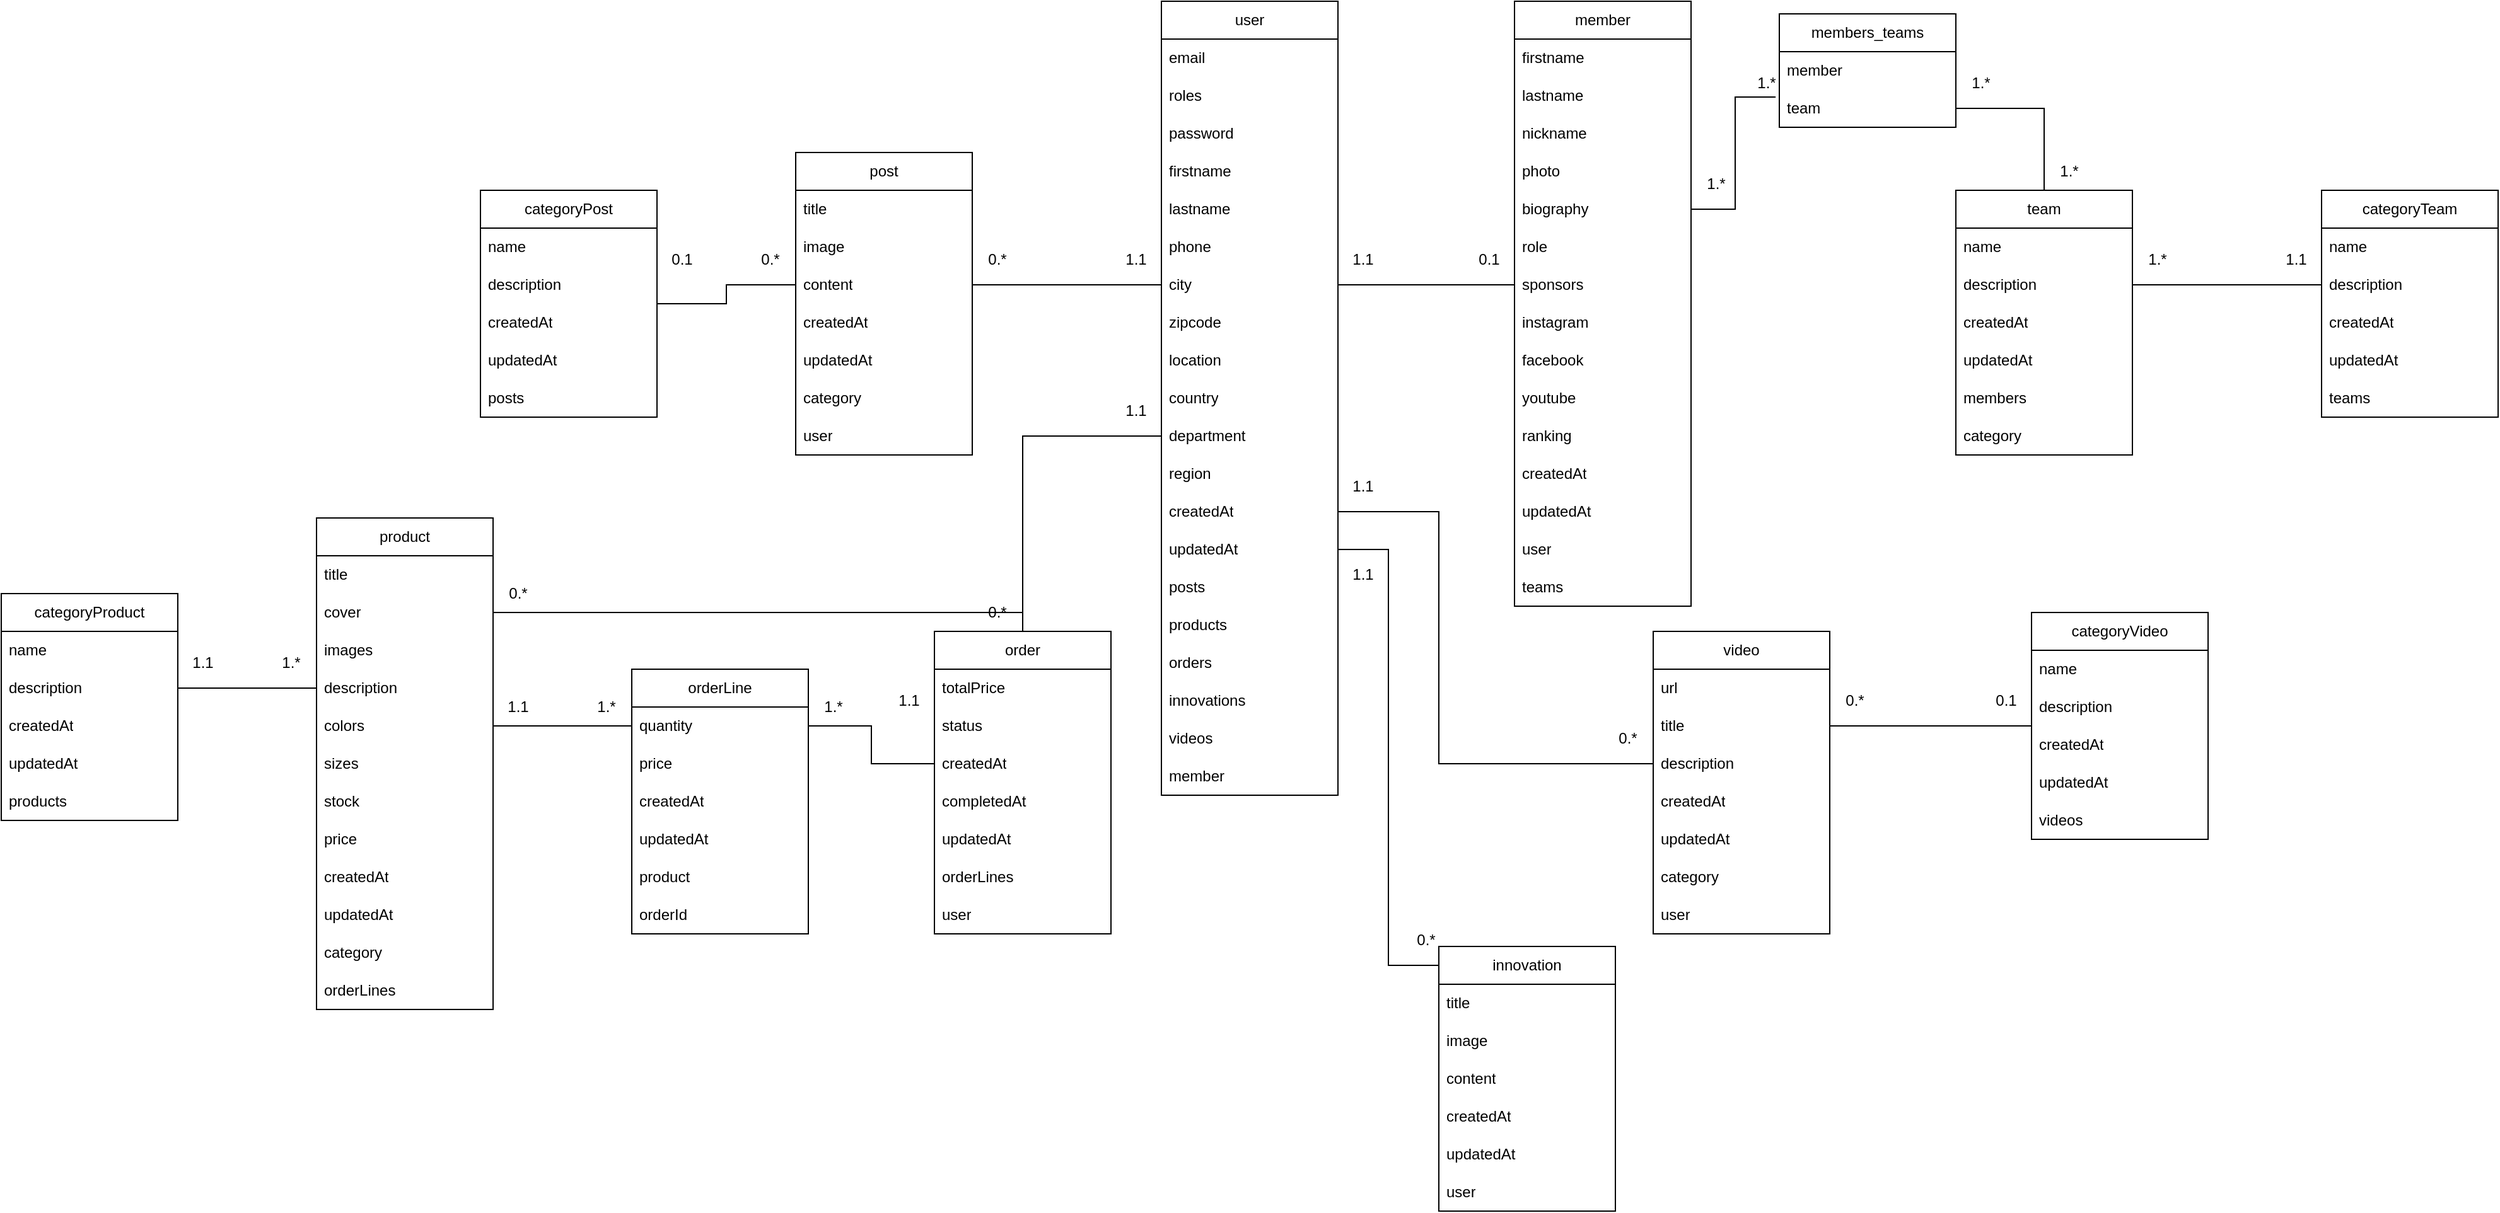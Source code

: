 <mxfile>
    <diagram id="-RFxsbaxH4lItDP7r6GV" name="Page-1">
        <mxGraphModel dx="1301" dy="356" grid="1" gridSize="10" guides="1" tooltips="1" connect="1" arrows="1" fold="1" page="1" pageScale="1" pageWidth="827" pageHeight="1169" math="0" shadow="0">
            <root>
                <mxCell id="0"/>
                <mxCell id="1" parent="0"/>
                <mxCell id="2" value="user" style="swimlane;fontStyle=0;childLayout=stackLayout;horizontal=1;startSize=30;horizontalStack=0;resizeParent=1;resizeParentMax=0;resizeLast=0;collapsible=1;marginBottom=0;whiteSpace=wrap;html=1;" parent="1" vertex="1">
                    <mxGeometry x="340" y="40" width="140" height="630" as="geometry"/>
                </mxCell>
                <mxCell id="3" value="email" style="text;strokeColor=none;fillColor=none;align=left;verticalAlign=middle;spacingLeft=4;spacingRight=4;overflow=hidden;points=[[0,0.5],[1,0.5]];portConstraint=eastwest;rotatable=0;whiteSpace=wrap;html=1;" parent="2" vertex="1">
                    <mxGeometry y="30" width="140" height="30" as="geometry"/>
                </mxCell>
                <mxCell id="11" value="roles" style="text;strokeColor=none;fillColor=none;align=left;verticalAlign=middle;spacingLeft=4;spacingRight=4;overflow=hidden;points=[[0,0.5],[1,0.5]];portConstraint=eastwest;rotatable=0;whiteSpace=wrap;html=1;" parent="2" vertex="1">
                    <mxGeometry y="60" width="140" height="30" as="geometry"/>
                </mxCell>
                <mxCell id="4" value="password" style="text;strokeColor=none;fillColor=none;align=left;verticalAlign=middle;spacingLeft=4;spacingRight=4;overflow=hidden;points=[[0,0.5],[1,0.5]];portConstraint=eastwest;rotatable=0;whiteSpace=wrap;html=1;" parent="2" vertex="1">
                    <mxGeometry y="90" width="140" height="30" as="geometry"/>
                </mxCell>
                <mxCell id="5" value="firstname" style="text;strokeColor=none;fillColor=none;align=left;verticalAlign=middle;spacingLeft=4;spacingRight=4;overflow=hidden;points=[[0,0.5],[1,0.5]];portConstraint=eastwest;rotatable=0;whiteSpace=wrap;html=1;" parent="2" vertex="1">
                    <mxGeometry y="120" width="140" height="30" as="geometry"/>
                </mxCell>
                <mxCell id="8" value="lastname" style="text;strokeColor=none;fillColor=none;align=left;verticalAlign=middle;spacingLeft=4;spacingRight=4;overflow=hidden;points=[[0,0.5],[1,0.5]];portConstraint=eastwest;rotatable=0;whiteSpace=wrap;html=1;" parent="2" vertex="1">
                    <mxGeometry y="150" width="140" height="30" as="geometry"/>
                </mxCell>
                <mxCell id="9" value="phone" style="text;strokeColor=none;fillColor=none;align=left;verticalAlign=middle;spacingLeft=4;spacingRight=4;overflow=hidden;points=[[0,0.5],[1,0.5]];portConstraint=eastwest;rotatable=0;whiteSpace=wrap;html=1;" parent="2" vertex="1">
                    <mxGeometry y="180" width="140" height="30" as="geometry"/>
                </mxCell>
                <mxCell id="10" value="city" style="text;strokeColor=none;fillColor=none;align=left;verticalAlign=middle;spacingLeft=4;spacingRight=4;overflow=hidden;points=[[0,0.5],[1,0.5]];portConstraint=eastwest;rotatable=0;whiteSpace=wrap;html=1;" parent="2" vertex="1">
                    <mxGeometry y="210" width="140" height="30" as="geometry"/>
                </mxCell>
                <mxCell id="12" value="zipcode" style="text;strokeColor=none;fillColor=none;align=left;verticalAlign=middle;spacingLeft=4;spacingRight=4;overflow=hidden;points=[[0,0.5],[1,0.5]];portConstraint=eastwest;rotatable=0;whiteSpace=wrap;html=1;" parent="2" vertex="1">
                    <mxGeometry y="240" width="140" height="30" as="geometry"/>
                </mxCell>
                <mxCell id="13" value="location" style="text;strokeColor=none;fillColor=none;align=left;verticalAlign=middle;spacingLeft=4;spacingRight=4;overflow=hidden;points=[[0,0.5],[1,0.5]];portConstraint=eastwest;rotatable=0;whiteSpace=wrap;html=1;" parent="2" vertex="1">
                    <mxGeometry y="270" width="140" height="30" as="geometry"/>
                </mxCell>
                <mxCell id="14" value="country" style="text;strokeColor=none;fillColor=none;align=left;verticalAlign=middle;spacingLeft=4;spacingRight=4;overflow=hidden;points=[[0,0.5],[1,0.5]];portConstraint=eastwest;rotatable=0;whiteSpace=wrap;html=1;" parent="2" vertex="1">
                    <mxGeometry y="300" width="140" height="30" as="geometry"/>
                </mxCell>
                <mxCell id="15" value="department" style="text;strokeColor=none;fillColor=none;align=left;verticalAlign=middle;spacingLeft=4;spacingRight=4;overflow=hidden;points=[[0,0.5],[1,0.5]];portConstraint=eastwest;rotatable=0;whiteSpace=wrap;html=1;" parent="2" vertex="1">
                    <mxGeometry y="330" width="140" height="30" as="geometry"/>
                </mxCell>
                <mxCell id="16" value="region" style="text;strokeColor=none;fillColor=none;align=left;verticalAlign=middle;spacingLeft=4;spacingRight=4;overflow=hidden;points=[[0,0.5],[1,0.5]];portConstraint=eastwest;rotatable=0;whiteSpace=wrap;html=1;" parent="2" vertex="1">
                    <mxGeometry y="360" width="140" height="30" as="geometry"/>
                </mxCell>
                <mxCell id="17" value="createdAt" style="text;strokeColor=none;fillColor=none;align=left;verticalAlign=middle;spacingLeft=4;spacingRight=4;overflow=hidden;points=[[0,0.5],[1,0.5]];portConstraint=eastwest;rotatable=0;whiteSpace=wrap;html=1;" parent="2" vertex="1">
                    <mxGeometry y="390" width="140" height="30" as="geometry"/>
                </mxCell>
                <mxCell id="18" value="updatedAt" style="text;strokeColor=none;fillColor=none;align=left;verticalAlign=middle;spacingLeft=4;spacingRight=4;overflow=hidden;points=[[0,0.5],[1,0.5]];portConstraint=eastwest;rotatable=0;whiteSpace=wrap;html=1;" parent="2" vertex="1">
                    <mxGeometry y="420" width="140" height="30" as="geometry"/>
                </mxCell>
                <mxCell id="181" value="posts" style="text;strokeColor=none;fillColor=none;align=left;verticalAlign=middle;spacingLeft=4;spacingRight=4;overflow=hidden;points=[[0,0.5],[1,0.5]];portConstraint=eastwest;rotatable=0;whiteSpace=wrap;html=1;" parent="2" vertex="1">
                    <mxGeometry y="450" width="140" height="30" as="geometry"/>
                </mxCell>
                <mxCell id="222" value="products" style="text;strokeColor=none;fillColor=none;align=left;verticalAlign=middle;spacingLeft=4;spacingRight=4;overflow=hidden;points=[[0,0.5],[1,0.5]];portConstraint=eastwest;rotatable=0;whiteSpace=wrap;html=1;" vertex="1" parent="2">
                    <mxGeometry y="480" width="140" height="30" as="geometry"/>
                </mxCell>
                <mxCell id="182" value="orders" style="text;strokeColor=none;fillColor=none;align=left;verticalAlign=middle;spacingLeft=4;spacingRight=4;overflow=hidden;points=[[0,0.5],[1,0.5]];portConstraint=eastwest;rotatable=0;whiteSpace=wrap;html=1;" parent="2" vertex="1">
                    <mxGeometry y="510" width="140" height="30" as="geometry"/>
                </mxCell>
                <mxCell id="183" value="innovations" style="text;strokeColor=none;fillColor=none;align=left;verticalAlign=middle;spacingLeft=4;spacingRight=4;overflow=hidden;points=[[0,0.5],[1,0.5]];portConstraint=eastwest;rotatable=0;whiteSpace=wrap;html=1;" parent="2" vertex="1">
                    <mxGeometry y="540" width="140" height="30" as="geometry"/>
                </mxCell>
                <mxCell id="185" value="videos" style="text;strokeColor=none;fillColor=none;align=left;verticalAlign=middle;spacingLeft=4;spacingRight=4;overflow=hidden;points=[[0,0.5],[1,0.5]];portConstraint=eastwest;rotatable=0;whiteSpace=wrap;html=1;" parent="2" vertex="1">
                    <mxGeometry y="570" width="140" height="30" as="geometry"/>
                </mxCell>
                <mxCell id="199" value="member" style="text;strokeColor=none;fillColor=none;align=left;verticalAlign=middle;spacingLeft=4;spacingRight=4;overflow=hidden;points=[[0,0.5],[1,0.5]];portConstraint=eastwest;rotatable=0;whiteSpace=wrap;html=1;" parent="2" vertex="1">
                    <mxGeometry y="600" width="140" height="30" as="geometry"/>
                </mxCell>
                <mxCell id="19" value="member" style="swimlane;fontStyle=0;childLayout=stackLayout;horizontal=1;startSize=30;horizontalStack=0;resizeParent=1;resizeParentMax=0;resizeLast=0;collapsible=1;marginBottom=0;whiteSpace=wrap;html=1;" parent="1" vertex="1">
                    <mxGeometry x="620" y="40" width="140" height="480" as="geometry"/>
                </mxCell>
                <mxCell id="23" value="firstname" style="text;strokeColor=none;fillColor=none;align=left;verticalAlign=middle;spacingLeft=4;spacingRight=4;overflow=hidden;points=[[0,0.5],[1,0.5]];portConstraint=eastwest;rotatable=0;whiteSpace=wrap;html=1;" parent="19" vertex="1">
                    <mxGeometry y="30" width="140" height="30" as="geometry"/>
                </mxCell>
                <mxCell id="24" value="lastname" style="text;strokeColor=none;fillColor=none;align=left;verticalAlign=middle;spacingLeft=4;spacingRight=4;overflow=hidden;points=[[0,0.5],[1,0.5]];portConstraint=eastwest;rotatable=0;whiteSpace=wrap;html=1;" parent="19" vertex="1">
                    <mxGeometry y="60" width="140" height="30" as="geometry"/>
                </mxCell>
                <mxCell id="25" value="nickname" style="text;strokeColor=none;fillColor=none;align=left;verticalAlign=middle;spacingLeft=4;spacingRight=4;overflow=hidden;points=[[0,0.5],[1,0.5]];portConstraint=eastwest;rotatable=0;whiteSpace=wrap;html=1;" parent="19" vertex="1">
                    <mxGeometry y="90" width="140" height="30" as="geometry"/>
                </mxCell>
                <mxCell id="26" value="photo" style="text;strokeColor=none;fillColor=none;align=left;verticalAlign=middle;spacingLeft=4;spacingRight=4;overflow=hidden;points=[[0,0.5],[1,0.5]];portConstraint=eastwest;rotatable=0;whiteSpace=wrap;html=1;" parent="19" vertex="1">
                    <mxGeometry y="120" width="140" height="30" as="geometry"/>
                </mxCell>
                <mxCell id="27" value="biography" style="text;strokeColor=none;fillColor=none;align=left;verticalAlign=middle;spacingLeft=4;spacingRight=4;overflow=hidden;points=[[0,0.5],[1,0.5]];portConstraint=eastwest;rotatable=0;whiteSpace=wrap;html=1;" parent="19" vertex="1">
                    <mxGeometry y="150" width="140" height="30" as="geometry"/>
                </mxCell>
                <mxCell id="21" value="role" style="text;strokeColor=none;fillColor=none;align=left;verticalAlign=middle;spacingLeft=4;spacingRight=4;overflow=hidden;points=[[0,0.5],[1,0.5]];portConstraint=eastwest;rotatable=0;whiteSpace=wrap;html=1;" parent="19" vertex="1">
                    <mxGeometry y="180" width="140" height="30" as="geometry"/>
                </mxCell>
                <mxCell id="28" value="sponsors" style="text;strokeColor=none;fillColor=none;align=left;verticalAlign=middle;spacingLeft=4;spacingRight=4;overflow=hidden;points=[[0,0.5],[1,0.5]];portConstraint=eastwest;rotatable=0;whiteSpace=wrap;html=1;" parent="19" vertex="1">
                    <mxGeometry y="210" width="140" height="30" as="geometry"/>
                </mxCell>
                <mxCell id="29" value="instagram" style="text;strokeColor=none;fillColor=none;align=left;verticalAlign=middle;spacingLeft=4;spacingRight=4;overflow=hidden;points=[[0,0.5],[1,0.5]];portConstraint=eastwest;rotatable=0;whiteSpace=wrap;html=1;" parent="19" vertex="1">
                    <mxGeometry y="240" width="140" height="30" as="geometry"/>
                </mxCell>
                <mxCell id="30" value="facebook" style="text;strokeColor=none;fillColor=none;align=left;verticalAlign=middle;spacingLeft=4;spacingRight=4;overflow=hidden;points=[[0,0.5],[1,0.5]];portConstraint=eastwest;rotatable=0;whiteSpace=wrap;html=1;" parent="19" vertex="1">
                    <mxGeometry y="270" width="140" height="30" as="geometry"/>
                </mxCell>
                <mxCell id="31" value="youtube" style="text;strokeColor=none;fillColor=none;align=left;verticalAlign=middle;spacingLeft=4;spacingRight=4;overflow=hidden;points=[[0,0.5],[1,0.5]];portConstraint=eastwest;rotatable=0;whiteSpace=wrap;html=1;" parent="19" vertex="1">
                    <mxGeometry y="300" width="140" height="30" as="geometry"/>
                </mxCell>
                <mxCell id="34" value="ranking" style="text;strokeColor=none;fillColor=none;align=left;verticalAlign=middle;spacingLeft=4;spacingRight=4;overflow=hidden;points=[[0,0.5],[1,0.5]];portConstraint=eastwest;rotatable=0;whiteSpace=wrap;html=1;" parent="19" vertex="1">
                    <mxGeometry y="330" width="140" height="30" as="geometry"/>
                </mxCell>
                <mxCell id="216" value="createdAt" style="text;strokeColor=none;fillColor=none;align=left;verticalAlign=middle;spacingLeft=4;spacingRight=4;overflow=hidden;points=[[0,0.5],[1,0.5]];portConstraint=eastwest;rotatable=0;whiteSpace=wrap;html=1;" parent="19" vertex="1">
                    <mxGeometry y="360" width="140" height="30" as="geometry"/>
                </mxCell>
                <mxCell id="217" value="updatedAt" style="text;strokeColor=none;fillColor=none;align=left;verticalAlign=middle;spacingLeft=4;spacingRight=4;overflow=hidden;points=[[0,0.5],[1,0.5]];portConstraint=eastwest;rotatable=0;whiteSpace=wrap;html=1;" parent="19" vertex="1">
                    <mxGeometry y="390" width="140" height="30" as="geometry"/>
                </mxCell>
                <mxCell id="200" value="user" style="text;strokeColor=none;fillColor=none;align=left;verticalAlign=middle;spacingLeft=4;spacingRight=4;overflow=hidden;points=[[0,0.5],[1,0.5]];portConstraint=eastwest;rotatable=0;whiteSpace=wrap;html=1;" parent="19" vertex="1">
                    <mxGeometry y="420" width="140" height="30" as="geometry"/>
                </mxCell>
                <mxCell id="188" value="teams" style="text;strokeColor=none;fillColor=none;align=left;verticalAlign=middle;spacingLeft=4;spacingRight=4;overflow=hidden;points=[[0,0.5],[1,0.5]];portConstraint=eastwest;rotatable=0;whiteSpace=wrap;html=1;" parent="19" vertex="1">
                    <mxGeometry y="450" width="140" height="30" as="geometry"/>
                </mxCell>
                <mxCell id="35" value="innovation" style="swimlane;fontStyle=0;childLayout=stackLayout;horizontal=1;startSize=30;horizontalStack=0;resizeParent=1;resizeParentMax=0;resizeLast=0;collapsible=1;marginBottom=0;whiteSpace=wrap;html=1;" parent="1" vertex="1">
                    <mxGeometry x="560" y="790" width="140" height="210" as="geometry"/>
                </mxCell>
                <mxCell id="36" value="title" style="text;strokeColor=none;fillColor=none;align=left;verticalAlign=middle;spacingLeft=4;spacingRight=4;overflow=hidden;points=[[0,0.5],[1,0.5]];portConstraint=eastwest;rotatable=0;whiteSpace=wrap;html=1;" parent="35" vertex="1">
                    <mxGeometry y="30" width="140" height="30" as="geometry"/>
                </mxCell>
                <mxCell id="37" value="image" style="text;strokeColor=none;fillColor=none;align=left;verticalAlign=middle;spacingLeft=4;spacingRight=4;overflow=hidden;points=[[0,0.5],[1,0.5]];portConstraint=eastwest;rotatable=0;whiteSpace=wrap;html=1;" parent="35" vertex="1">
                    <mxGeometry y="60" width="140" height="30" as="geometry"/>
                </mxCell>
                <mxCell id="38" value="content" style="text;strokeColor=none;fillColor=none;align=left;verticalAlign=middle;spacingLeft=4;spacingRight=4;overflow=hidden;points=[[0,0.5],[1,0.5]];portConstraint=eastwest;rotatable=0;whiteSpace=wrap;html=1;" parent="35" vertex="1">
                    <mxGeometry y="90" width="140" height="30" as="geometry"/>
                </mxCell>
                <mxCell id="46" value="createdAt" style="text;strokeColor=none;fillColor=none;align=left;verticalAlign=middle;spacingLeft=4;spacingRight=4;overflow=hidden;points=[[0,0.5],[1,0.5]];portConstraint=eastwest;rotatable=0;whiteSpace=wrap;html=1;" parent="35" vertex="1">
                    <mxGeometry y="120" width="140" height="30" as="geometry"/>
                </mxCell>
                <mxCell id="47" value="updatedAt" style="text;strokeColor=none;fillColor=none;align=left;verticalAlign=middle;spacingLeft=4;spacingRight=4;overflow=hidden;points=[[0,0.5],[1,0.5]];portConstraint=eastwest;rotatable=0;whiteSpace=wrap;html=1;" parent="35" vertex="1">
                    <mxGeometry y="150" width="140" height="30" as="geometry"/>
                </mxCell>
                <mxCell id="214" value="user" style="text;strokeColor=none;fillColor=none;align=left;verticalAlign=middle;spacingLeft=4;spacingRight=4;overflow=hidden;points=[[0,0.5],[1,0.5]];portConstraint=eastwest;rotatable=0;whiteSpace=wrap;html=1;" parent="35" vertex="1">
                    <mxGeometry y="180" width="140" height="30" as="geometry"/>
                </mxCell>
                <mxCell id="48" value="team" style="swimlane;fontStyle=0;childLayout=stackLayout;horizontal=1;startSize=30;horizontalStack=0;resizeParent=1;resizeParentMax=0;resizeLast=0;collapsible=1;marginBottom=0;whiteSpace=wrap;html=1;" parent="1" vertex="1">
                    <mxGeometry x="970" y="190" width="140" height="210" as="geometry"/>
                </mxCell>
                <mxCell id="49" value="name" style="text;strokeColor=none;fillColor=none;align=left;verticalAlign=middle;spacingLeft=4;spacingRight=4;overflow=hidden;points=[[0,0.5],[1,0.5]];portConstraint=eastwest;rotatable=0;whiteSpace=wrap;html=1;" parent="48" vertex="1">
                    <mxGeometry y="30" width="140" height="30" as="geometry"/>
                </mxCell>
                <mxCell id="50" value="description" style="text;strokeColor=none;fillColor=none;align=left;verticalAlign=middle;spacingLeft=4;spacingRight=4;overflow=hidden;points=[[0,0.5],[1,0.5]];portConstraint=eastwest;rotatable=0;whiteSpace=wrap;html=1;" parent="48" vertex="1">
                    <mxGeometry y="60" width="140" height="30" as="geometry"/>
                </mxCell>
                <mxCell id="59" value="createdAt" style="text;strokeColor=none;fillColor=none;align=left;verticalAlign=middle;spacingLeft=4;spacingRight=4;overflow=hidden;points=[[0,0.5],[1,0.5]];portConstraint=eastwest;rotatable=0;whiteSpace=wrap;html=1;" parent="48" vertex="1">
                    <mxGeometry y="90" width="140" height="30" as="geometry"/>
                </mxCell>
                <mxCell id="60" value="updatedAt" style="text;strokeColor=none;fillColor=none;align=left;verticalAlign=middle;spacingLeft=4;spacingRight=4;overflow=hidden;points=[[0,0.5],[1,0.5]];portConstraint=eastwest;rotatable=0;whiteSpace=wrap;html=1;" parent="48" vertex="1">
                    <mxGeometry y="120" width="140" height="30" as="geometry"/>
                </mxCell>
                <mxCell id="198" value="members" style="text;strokeColor=none;fillColor=none;align=left;verticalAlign=middle;spacingLeft=4;spacingRight=4;overflow=hidden;points=[[0,0.5],[1,0.5]];portConstraint=eastwest;rotatable=0;whiteSpace=wrap;html=1;" parent="48" vertex="1">
                    <mxGeometry y="150" width="140" height="30" as="geometry"/>
                </mxCell>
                <mxCell id="187" value="category" style="text;strokeColor=none;fillColor=none;align=left;verticalAlign=middle;spacingLeft=4;spacingRight=4;overflow=hidden;points=[[0,0.5],[1,0.5]];portConstraint=eastwest;rotatable=0;whiteSpace=wrap;html=1;" parent="48" vertex="1">
                    <mxGeometry y="180" width="140" height="30" as="geometry"/>
                </mxCell>
                <mxCell id="61" value="video" style="swimlane;fontStyle=0;childLayout=stackLayout;horizontal=1;startSize=30;horizontalStack=0;resizeParent=1;resizeParentMax=0;resizeLast=0;collapsible=1;marginBottom=0;whiteSpace=wrap;html=1;" parent="1" vertex="1">
                    <mxGeometry x="730" y="540" width="140" height="240" as="geometry"/>
                </mxCell>
                <mxCell id="62" value="url" style="text;strokeColor=none;fillColor=none;align=left;verticalAlign=middle;spacingLeft=4;spacingRight=4;overflow=hidden;points=[[0,0.5],[1,0.5]];portConstraint=eastwest;rotatable=0;whiteSpace=wrap;html=1;" parent="61" vertex="1">
                    <mxGeometry y="30" width="140" height="30" as="geometry"/>
                </mxCell>
                <mxCell id="63" value="title" style="text;strokeColor=none;fillColor=none;align=left;verticalAlign=middle;spacingLeft=4;spacingRight=4;overflow=hidden;points=[[0,0.5],[1,0.5]];portConstraint=eastwest;rotatable=0;whiteSpace=wrap;html=1;" parent="61" vertex="1">
                    <mxGeometry y="60" width="140" height="30" as="geometry"/>
                </mxCell>
                <mxCell id="64" value="description" style="text;strokeColor=none;fillColor=none;align=left;verticalAlign=middle;spacingLeft=4;spacingRight=4;overflow=hidden;points=[[0,0.5],[1,0.5]];portConstraint=eastwest;rotatable=0;whiteSpace=wrap;html=1;" parent="61" vertex="1">
                    <mxGeometry y="90" width="140" height="30" as="geometry"/>
                </mxCell>
                <mxCell id="72" value="createdAt" style="text;strokeColor=none;fillColor=none;align=left;verticalAlign=middle;spacingLeft=4;spacingRight=4;overflow=hidden;points=[[0,0.5],[1,0.5]];portConstraint=eastwest;rotatable=0;whiteSpace=wrap;html=1;" parent="61" vertex="1">
                    <mxGeometry y="120" width="140" height="30" as="geometry"/>
                </mxCell>
                <mxCell id="73" value="updatedAt" style="text;strokeColor=none;fillColor=none;align=left;verticalAlign=middle;spacingLeft=4;spacingRight=4;overflow=hidden;points=[[0,0.5],[1,0.5]];portConstraint=eastwest;rotatable=0;whiteSpace=wrap;html=1;" parent="61" vertex="1">
                    <mxGeometry y="150" width="140" height="30" as="geometry"/>
                </mxCell>
                <mxCell id="186" value="category" style="text;strokeColor=none;fillColor=none;align=left;verticalAlign=middle;spacingLeft=4;spacingRight=4;overflow=hidden;points=[[0,0.5],[1,0.5]];portConstraint=eastwest;rotatable=0;whiteSpace=wrap;html=1;" parent="61" vertex="1">
                    <mxGeometry y="180" width="140" height="30" as="geometry"/>
                </mxCell>
                <mxCell id="215" value="user" style="text;strokeColor=none;fillColor=none;align=left;verticalAlign=middle;spacingLeft=4;spacingRight=4;overflow=hidden;points=[[0,0.5],[1,0.5]];portConstraint=eastwest;rotatable=0;whiteSpace=wrap;html=1;" parent="61" vertex="1">
                    <mxGeometry y="210" width="140" height="30" as="geometry"/>
                </mxCell>
                <mxCell id="74" value="post" style="swimlane;fontStyle=0;childLayout=stackLayout;horizontal=1;startSize=30;horizontalStack=0;resizeParent=1;resizeParentMax=0;resizeLast=0;collapsible=1;marginBottom=0;whiteSpace=wrap;html=1;" parent="1" vertex="1">
                    <mxGeometry x="50" y="160" width="140" height="240" as="geometry"/>
                </mxCell>
                <mxCell id="75" value="title" style="text;strokeColor=none;fillColor=none;align=left;verticalAlign=middle;spacingLeft=4;spacingRight=4;overflow=hidden;points=[[0,0.5],[1,0.5]];portConstraint=eastwest;rotatable=0;whiteSpace=wrap;html=1;" parent="74" vertex="1">
                    <mxGeometry y="30" width="140" height="30" as="geometry"/>
                </mxCell>
                <mxCell id="76" value="image" style="text;strokeColor=none;fillColor=none;align=left;verticalAlign=middle;spacingLeft=4;spacingRight=4;overflow=hidden;points=[[0,0.5],[1,0.5]];portConstraint=eastwest;rotatable=0;whiteSpace=wrap;html=1;" parent="74" vertex="1">
                    <mxGeometry y="60" width="140" height="30" as="geometry"/>
                </mxCell>
                <mxCell id="77" value="content" style="text;strokeColor=none;fillColor=none;align=left;verticalAlign=middle;spacingLeft=4;spacingRight=4;overflow=hidden;points=[[0,0.5],[1,0.5]];portConstraint=eastwest;rotatable=0;whiteSpace=wrap;html=1;" parent="74" vertex="1">
                    <mxGeometry y="90" width="140" height="30" as="geometry"/>
                </mxCell>
                <mxCell id="85" value="createdAt" style="text;strokeColor=none;fillColor=none;align=left;verticalAlign=middle;spacingLeft=4;spacingRight=4;overflow=hidden;points=[[0,0.5],[1,0.5]];portConstraint=eastwest;rotatable=0;whiteSpace=wrap;html=1;" parent="74" vertex="1">
                    <mxGeometry y="120" width="140" height="30" as="geometry"/>
                </mxCell>
                <mxCell id="86" value="updatedAt" style="text;strokeColor=none;fillColor=none;align=left;verticalAlign=middle;spacingLeft=4;spacingRight=4;overflow=hidden;points=[[0,0.5],[1,0.5]];portConstraint=eastwest;rotatable=0;whiteSpace=wrap;html=1;" parent="74" vertex="1">
                    <mxGeometry y="150" width="140" height="30" as="geometry"/>
                </mxCell>
                <mxCell id="190" value="category" style="text;strokeColor=none;fillColor=none;align=left;verticalAlign=middle;spacingLeft=4;spacingRight=4;overflow=hidden;points=[[0,0.5],[1,0.5]];portConstraint=eastwest;rotatable=0;whiteSpace=wrap;html=1;" parent="74" vertex="1">
                    <mxGeometry y="180" width="140" height="30" as="geometry"/>
                </mxCell>
                <mxCell id="213" value="user" style="text;strokeColor=none;fillColor=none;align=left;verticalAlign=middle;spacingLeft=4;spacingRight=4;overflow=hidden;points=[[0,0.5],[1,0.5]];portConstraint=eastwest;rotatable=0;whiteSpace=wrap;html=1;" parent="74" vertex="1">
                    <mxGeometry y="210" width="140" height="30" as="geometry"/>
                </mxCell>
                <mxCell id="87" value="product" style="swimlane;fontStyle=0;childLayout=stackLayout;horizontal=1;startSize=30;horizontalStack=0;resizeParent=1;resizeParentMax=0;resizeLast=0;collapsible=1;marginBottom=0;whiteSpace=wrap;html=1;" parent="1" vertex="1">
                    <mxGeometry x="-330" y="450" width="140" height="390" as="geometry"/>
                </mxCell>
                <mxCell id="88" value="title" style="text;strokeColor=none;fillColor=none;align=left;verticalAlign=middle;spacingLeft=4;spacingRight=4;overflow=hidden;points=[[0,0.5],[1,0.5]];portConstraint=eastwest;rotatable=0;whiteSpace=wrap;html=1;" parent="87" vertex="1">
                    <mxGeometry y="30" width="140" height="30" as="geometry"/>
                </mxCell>
                <mxCell id="97" value="cover" style="text;strokeColor=none;fillColor=none;align=left;verticalAlign=middle;spacingLeft=4;spacingRight=4;overflow=hidden;points=[[0,0.5],[1,0.5]];portConstraint=eastwest;rotatable=0;whiteSpace=wrap;html=1;" parent="87" vertex="1">
                    <mxGeometry y="60" width="140" height="30" as="geometry"/>
                </mxCell>
                <mxCell id="89" value="images" style="text;strokeColor=none;fillColor=none;align=left;verticalAlign=middle;spacingLeft=4;spacingRight=4;overflow=hidden;points=[[0,0.5],[1,0.5]];portConstraint=eastwest;rotatable=0;whiteSpace=wrap;html=1;" parent="87" vertex="1">
                    <mxGeometry y="90" width="140" height="30" as="geometry"/>
                </mxCell>
                <mxCell id="96" value="description" style="text;strokeColor=none;fillColor=none;align=left;verticalAlign=middle;spacingLeft=4;spacingRight=4;overflow=hidden;points=[[0,0.5],[1,0.5]];portConstraint=eastwest;rotatable=0;whiteSpace=wrap;html=1;" parent="87" vertex="1">
                    <mxGeometry y="120" width="140" height="30" as="geometry"/>
                </mxCell>
                <mxCell id="90" value="colors" style="text;strokeColor=none;fillColor=none;align=left;verticalAlign=middle;spacingLeft=4;spacingRight=4;overflow=hidden;points=[[0,0.5],[1,0.5]];portConstraint=eastwest;rotatable=0;whiteSpace=wrap;html=1;" parent="87" vertex="1">
                    <mxGeometry y="150" width="140" height="30" as="geometry"/>
                </mxCell>
                <mxCell id="91" value="sizes" style="text;strokeColor=none;fillColor=none;align=left;verticalAlign=middle;spacingLeft=4;spacingRight=4;overflow=hidden;points=[[0,0.5],[1,0.5]];portConstraint=eastwest;rotatable=0;whiteSpace=wrap;html=1;" parent="87" vertex="1">
                    <mxGeometry y="180" width="140" height="30" as="geometry"/>
                </mxCell>
                <mxCell id="94" value="stock" style="text;strokeColor=none;fillColor=none;align=left;verticalAlign=middle;spacingLeft=4;spacingRight=4;overflow=hidden;points=[[0,0.5],[1,0.5]];portConstraint=eastwest;rotatable=0;whiteSpace=wrap;html=1;" parent="87" vertex="1">
                    <mxGeometry y="210" width="140" height="30" as="geometry"/>
                </mxCell>
                <mxCell id="95" value="price" style="text;strokeColor=none;fillColor=none;align=left;verticalAlign=middle;spacingLeft=4;spacingRight=4;overflow=hidden;points=[[0,0.5],[1,0.5]];portConstraint=eastwest;rotatable=0;whiteSpace=wrap;html=1;" parent="87" vertex="1">
                    <mxGeometry y="240" width="140" height="30" as="geometry"/>
                </mxCell>
                <mxCell id="92" value="createdAt" style="text;strokeColor=none;fillColor=none;align=left;verticalAlign=middle;spacingLeft=4;spacingRight=4;overflow=hidden;points=[[0,0.5],[1,0.5]];portConstraint=eastwest;rotatable=0;whiteSpace=wrap;html=1;" parent="87" vertex="1">
                    <mxGeometry y="270" width="140" height="30" as="geometry"/>
                </mxCell>
                <mxCell id="93" value="updatedAt" style="text;strokeColor=none;fillColor=none;align=left;verticalAlign=middle;spacingLeft=4;spacingRight=4;overflow=hidden;points=[[0,0.5],[1,0.5]];portConstraint=eastwest;rotatable=0;whiteSpace=wrap;html=1;" parent="87" vertex="1">
                    <mxGeometry y="300" width="140" height="30" as="geometry"/>
                </mxCell>
                <mxCell id="189" value="category" style="text;strokeColor=none;fillColor=none;align=left;verticalAlign=middle;spacingLeft=4;spacingRight=4;overflow=hidden;points=[[0,0.5],[1,0.5]];portConstraint=eastwest;rotatable=0;whiteSpace=wrap;html=1;" parent="87" vertex="1">
                    <mxGeometry y="330" width="140" height="30" as="geometry"/>
                </mxCell>
                <mxCell id="211" value="orderLines" style="text;strokeColor=none;fillColor=none;align=left;verticalAlign=middle;spacingLeft=4;spacingRight=4;overflow=hidden;points=[[0,0.5],[1,0.5]];portConstraint=eastwest;rotatable=0;whiteSpace=wrap;html=1;" parent="87" vertex="1">
                    <mxGeometry y="360" width="140" height="30" as="geometry"/>
                </mxCell>
                <mxCell id="98" style="edgeStyle=none;html=1;exitX=1;exitY=0.5;exitDx=0;exitDy=0;endArrow=none;endFill=0;" parent="1" source="77" target="10" edge="1">
                    <mxGeometry relative="1" as="geometry"/>
                </mxCell>
                <mxCell id="99" style="edgeStyle=none;html=1;exitX=1;exitY=0.5;exitDx=0;exitDy=0;entryX=0;entryY=0.5;entryDx=0;entryDy=0;endArrow=none;endFill=0;" parent="1" source="10" target="28" edge="1">
                    <mxGeometry relative="1" as="geometry"/>
                </mxCell>
                <mxCell id="100" value="1.1" style="text;html=1;strokeColor=none;fillColor=none;align=center;verticalAlign=middle;whiteSpace=wrap;rounded=0;" parent="1" vertex="1">
                    <mxGeometry x="480" y="230" width="40" height="30" as="geometry"/>
                </mxCell>
                <mxCell id="101" value="0.1" style="text;html=1;strokeColor=none;fillColor=none;align=center;verticalAlign=middle;whiteSpace=wrap;rounded=0;" parent="1" vertex="1">
                    <mxGeometry x="580" y="230" width="40" height="30" as="geometry"/>
                </mxCell>
                <mxCell id="102" value="1.1" style="text;html=1;strokeColor=none;fillColor=none;align=center;verticalAlign=middle;whiteSpace=wrap;rounded=0;" parent="1" vertex="1">
                    <mxGeometry x="300" y="230" width="40" height="30" as="geometry"/>
                </mxCell>
                <mxCell id="103" value="0.*" style="text;html=1;strokeColor=none;fillColor=none;align=center;verticalAlign=middle;whiteSpace=wrap;rounded=0;" parent="1" vertex="1">
                    <mxGeometry x="190" y="230" width="40" height="30" as="geometry"/>
                </mxCell>
                <mxCell id="106" value="1.*" style="text;html=1;strokeColor=none;fillColor=none;align=center;verticalAlign=middle;whiteSpace=wrap;rounded=0;" parent="1" vertex="1">
                    <mxGeometry x="1040" y="160" width="40" height="30" as="geometry"/>
                </mxCell>
                <mxCell id="107" style="edgeStyle=orthogonalEdgeStyle;html=1;exitX=1;exitY=0.5;exitDx=0;exitDy=0;endArrow=none;endFill=0;rounded=0;" parent="1" source="18" target="35" edge="1">
                    <mxGeometry relative="1" as="geometry">
                        <Array as="points">
                            <mxPoint x="520" y="475"/>
                            <mxPoint x="520" y="805"/>
                        </Array>
                    </mxGeometry>
                </mxCell>
                <mxCell id="108" style="edgeStyle=orthogonalEdgeStyle;html=1;exitX=1;exitY=0.5;exitDx=0;exitDy=0;entryX=0;entryY=0.5;entryDx=0;entryDy=0;endArrow=none;endFill=0;rounded=0;" parent="1" source="17" target="64" edge="1">
                    <mxGeometry relative="1" as="geometry">
                        <Array as="points">
                            <mxPoint x="560" y="445"/>
                            <mxPoint x="560" y="645"/>
                        </Array>
                    </mxGeometry>
                </mxCell>
                <mxCell id="109" value="1.1" style="text;html=1;strokeColor=none;fillColor=none;align=center;verticalAlign=middle;whiteSpace=wrap;rounded=0;" parent="1" vertex="1">
                    <mxGeometry x="480" y="410" width="40" height="30" as="geometry"/>
                </mxCell>
                <mxCell id="110" value="1.1" style="text;html=1;strokeColor=none;fillColor=none;align=center;verticalAlign=middle;whiteSpace=wrap;rounded=0;" parent="1" vertex="1">
                    <mxGeometry x="480" y="480" width="40" height="30" as="geometry"/>
                </mxCell>
                <mxCell id="111" value="0.*" style="text;html=1;strokeColor=none;fillColor=none;align=center;verticalAlign=middle;whiteSpace=wrap;rounded=0;" parent="1" vertex="1">
                    <mxGeometry x="690" y="610" width="40" height="30" as="geometry"/>
                </mxCell>
                <mxCell id="112" value="0.*" style="text;html=1;strokeColor=none;fillColor=none;align=center;verticalAlign=middle;whiteSpace=wrap;rounded=0;" parent="1" vertex="1">
                    <mxGeometry x="530" y="770" width="40" height="30" as="geometry"/>
                </mxCell>
                <mxCell id="115" value="1.*" style="text;html=1;strokeColor=none;fillColor=none;align=center;verticalAlign=middle;whiteSpace=wrap;rounded=0;" parent="1" vertex="1">
                    <mxGeometry x="760" y="170" width="40" height="30" as="geometry"/>
                </mxCell>
                <mxCell id="128" value="categoryPost" style="swimlane;fontStyle=0;childLayout=stackLayout;horizontal=1;startSize=30;horizontalStack=0;resizeParent=1;resizeParentMax=0;resizeLast=0;collapsible=1;marginBottom=0;whiteSpace=wrap;html=1;" parent="1" vertex="1">
                    <mxGeometry x="-200" y="190" width="140" height="180" as="geometry"/>
                </mxCell>
                <mxCell id="129" value="name" style="text;strokeColor=none;fillColor=none;align=left;verticalAlign=middle;spacingLeft=4;spacingRight=4;overflow=hidden;points=[[0,0.5],[1,0.5]];portConstraint=eastwest;rotatable=0;whiteSpace=wrap;html=1;" parent="128" vertex="1">
                    <mxGeometry y="30" width="140" height="30" as="geometry"/>
                </mxCell>
                <mxCell id="130" value="description" style="text;strokeColor=none;fillColor=none;align=left;verticalAlign=middle;spacingLeft=4;spacingRight=4;overflow=hidden;points=[[0,0.5],[1,0.5]];portConstraint=eastwest;rotatable=0;whiteSpace=wrap;html=1;" parent="128" vertex="1">
                    <mxGeometry y="60" width="140" height="30" as="geometry"/>
                </mxCell>
                <mxCell id="131" value="createdAt" style="text;strokeColor=none;fillColor=none;align=left;verticalAlign=middle;spacingLeft=4;spacingRight=4;overflow=hidden;points=[[0,0.5],[1,0.5]];portConstraint=eastwest;rotatable=0;whiteSpace=wrap;html=1;" parent="128" vertex="1">
                    <mxGeometry y="90" width="140" height="30" as="geometry"/>
                </mxCell>
                <mxCell id="132" value="updatedAt" style="text;strokeColor=none;fillColor=none;align=left;verticalAlign=middle;spacingLeft=4;spacingRight=4;overflow=hidden;points=[[0,0.5],[1,0.5]];portConstraint=eastwest;rotatable=0;whiteSpace=wrap;html=1;" parent="128" vertex="1">
                    <mxGeometry y="120" width="140" height="30" as="geometry"/>
                </mxCell>
                <mxCell id="195" value="posts" style="text;strokeColor=none;fillColor=none;align=left;verticalAlign=middle;spacingLeft=4;spacingRight=4;overflow=hidden;points=[[0,0.5],[1,0.5]];portConstraint=eastwest;rotatable=0;whiteSpace=wrap;html=1;" parent="128" vertex="1">
                    <mxGeometry y="150" width="140" height="30" as="geometry"/>
                </mxCell>
                <mxCell id="133" value="categoryTeam" style="swimlane;fontStyle=0;childLayout=stackLayout;horizontal=1;startSize=30;horizontalStack=0;resizeParent=1;resizeParentMax=0;resizeLast=0;collapsible=1;marginBottom=0;whiteSpace=wrap;html=1;" parent="1" vertex="1">
                    <mxGeometry x="1260" y="190" width="140" height="180" as="geometry"/>
                </mxCell>
                <mxCell id="134" value="name" style="text;strokeColor=none;fillColor=none;align=left;verticalAlign=middle;spacingLeft=4;spacingRight=4;overflow=hidden;points=[[0,0.5],[1,0.5]];portConstraint=eastwest;rotatable=0;whiteSpace=wrap;html=1;" parent="133" vertex="1">
                    <mxGeometry y="30" width="140" height="30" as="geometry"/>
                </mxCell>
                <mxCell id="135" value="description" style="text;strokeColor=none;fillColor=none;align=left;verticalAlign=middle;spacingLeft=4;spacingRight=4;overflow=hidden;points=[[0,0.5],[1,0.5]];portConstraint=eastwest;rotatable=0;whiteSpace=wrap;html=1;" parent="133" vertex="1">
                    <mxGeometry y="60" width="140" height="30" as="geometry"/>
                </mxCell>
                <mxCell id="136" value="createdAt" style="text;strokeColor=none;fillColor=none;align=left;verticalAlign=middle;spacingLeft=4;spacingRight=4;overflow=hidden;points=[[0,0.5],[1,0.5]];portConstraint=eastwest;rotatable=0;whiteSpace=wrap;html=1;" parent="133" vertex="1">
                    <mxGeometry y="90" width="140" height="30" as="geometry"/>
                </mxCell>
                <mxCell id="137" value="updatedAt" style="text;strokeColor=none;fillColor=none;align=left;verticalAlign=middle;spacingLeft=4;spacingRight=4;overflow=hidden;points=[[0,0.5],[1,0.5]];portConstraint=eastwest;rotatable=0;whiteSpace=wrap;html=1;" parent="133" vertex="1">
                    <mxGeometry y="120" width="140" height="30" as="geometry"/>
                </mxCell>
                <mxCell id="210" value="teams" style="text;strokeColor=none;fillColor=none;align=left;verticalAlign=middle;spacingLeft=4;spacingRight=4;overflow=hidden;points=[[0,0.5],[1,0.5]];portConstraint=eastwest;rotatable=0;whiteSpace=wrap;html=1;" parent="133" vertex="1">
                    <mxGeometry y="150" width="140" height="30" as="geometry"/>
                </mxCell>
                <mxCell id="138" value="categoryProduct" style="swimlane;fontStyle=0;childLayout=stackLayout;horizontal=1;startSize=30;horizontalStack=0;resizeParent=1;resizeParentMax=0;resizeLast=0;collapsible=1;marginBottom=0;whiteSpace=wrap;html=1;" parent="1" vertex="1">
                    <mxGeometry x="-580" y="510" width="140" height="180" as="geometry"/>
                </mxCell>
                <mxCell id="139" value="name" style="text;strokeColor=none;fillColor=none;align=left;verticalAlign=middle;spacingLeft=4;spacingRight=4;overflow=hidden;points=[[0,0.5],[1,0.5]];portConstraint=eastwest;rotatable=0;whiteSpace=wrap;html=1;" parent="138" vertex="1">
                    <mxGeometry y="30" width="140" height="30" as="geometry"/>
                </mxCell>
                <mxCell id="140" value="description" style="text;strokeColor=none;fillColor=none;align=left;verticalAlign=middle;spacingLeft=4;spacingRight=4;overflow=hidden;points=[[0,0.5],[1,0.5]];portConstraint=eastwest;rotatable=0;whiteSpace=wrap;html=1;" parent="138" vertex="1">
                    <mxGeometry y="60" width="140" height="30" as="geometry"/>
                </mxCell>
                <mxCell id="141" value="createdAt" style="text;strokeColor=none;fillColor=none;align=left;verticalAlign=middle;spacingLeft=4;spacingRight=4;overflow=hidden;points=[[0,0.5],[1,0.5]];portConstraint=eastwest;rotatable=0;whiteSpace=wrap;html=1;" parent="138" vertex="1">
                    <mxGeometry y="90" width="140" height="30" as="geometry"/>
                </mxCell>
                <mxCell id="142" value="updatedAt" style="text;strokeColor=none;fillColor=none;align=left;verticalAlign=middle;spacingLeft=4;spacingRight=4;overflow=hidden;points=[[0,0.5],[1,0.5]];portConstraint=eastwest;rotatable=0;whiteSpace=wrap;html=1;" parent="138" vertex="1">
                    <mxGeometry y="120" width="140" height="30" as="geometry"/>
                </mxCell>
                <mxCell id="196" value="products" style="text;strokeColor=none;fillColor=none;align=left;verticalAlign=middle;spacingLeft=4;spacingRight=4;overflow=hidden;points=[[0,0.5],[1,0.5]];portConstraint=eastwest;rotatable=0;whiteSpace=wrap;html=1;" parent="138" vertex="1">
                    <mxGeometry y="150" width="140" height="30" as="geometry"/>
                </mxCell>
                <mxCell id="143" value="categoryVideo" style="swimlane;fontStyle=0;childLayout=stackLayout;horizontal=1;startSize=30;horizontalStack=0;resizeParent=1;resizeParentMax=0;resizeLast=0;collapsible=1;marginBottom=0;whiteSpace=wrap;html=1;" parent="1" vertex="1">
                    <mxGeometry x="1030" y="525" width="140" height="180" as="geometry"/>
                </mxCell>
                <mxCell id="144" value="name" style="text;strokeColor=none;fillColor=none;align=left;verticalAlign=middle;spacingLeft=4;spacingRight=4;overflow=hidden;points=[[0,0.5],[1,0.5]];portConstraint=eastwest;rotatable=0;whiteSpace=wrap;html=1;" parent="143" vertex="1">
                    <mxGeometry y="30" width="140" height="30" as="geometry"/>
                </mxCell>
                <mxCell id="145" value="description" style="text;strokeColor=none;fillColor=none;align=left;verticalAlign=middle;spacingLeft=4;spacingRight=4;overflow=hidden;points=[[0,0.5],[1,0.5]];portConstraint=eastwest;rotatable=0;whiteSpace=wrap;html=1;" parent="143" vertex="1">
                    <mxGeometry y="60" width="140" height="30" as="geometry"/>
                </mxCell>
                <mxCell id="146" value="createdAt" style="text;strokeColor=none;fillColor=none;align=left;verticalAlign=middle;spacingLeft=4;spacingRight=4;overflow=hidden;points=[[0,0.5],[1,0.5]];portConstraint=eastwest;rotatable=0;whiteSpace=wrap;html=1;" parent="143" vertex="1">
                    <mxGeometry y="90" width="140" height="30" as="geometry"/>
                </mxCell>
                <mxCell id="147" value="updatedAt" style="text;strokeColor=none;fillColor=none;align=left;verticalAlign=middle;spacingLeft=4;spacingRight=4;overflow=hidden;points=[[0,0.5],[1,0.5]];portConstraint=eastwest;rotatable=0;whiteSpace=wrap;html=1;" parent="143" vertex="1">
                    <mxGeometry y="120" width="140" height="30" as="geometry"/>
                </mxCell>
                <mxCell id="197" value="videos" style="text;strokeColor=none;fillColor=none;align=left;verticalAlign=middle;spacingLeft=4;spacingRight=4;overflow=hidden;points=[[0,0.5],[1,0.5]];portConstraint=eastwest;rotatable=0;whiteSpace=wrap;html=1;" parent="143" vertex="1">
                    <mxGeometry y="150" width="140" height="30" as="geometry"/>
                </mxCell>
                <mxCell id="148" style="edgeStyle=orthogonalEdgeStyle;rounded=0;html=1;exitX=0;exitY=0.5;exitDx=0;exitDy=0;entryX=1;entryY=0.5;entryDx=0;entryDy=0;endArrow=none;endFill=0;" parent="1" source="77" target="128" edge="1">
                    <mxGeometry relative="1" as="geometry"/>
                </mxCell>
                <mxCell id="149" value="0.1" style="text;html=1;strokeColor=none;fillColor=none;align=center;verticalAlign=middle;whiteSpace=wrap;rounded=0;" parent="1" vertex="1">
                    <mxGeometry x="-60" y="230" width="40" height="30" as="geometry"/>
                </mxCell>
                <mxCell id="150" value="0.*" style="text;html=1;strokeColor=none;fillColor=none;align=center;verticalAlign=middle;whiteSpace=wrap;rounded=0;" parent="1" vertex="1">
                    <mxGeometry x="10" y="230" width="40" height="30" as="geometry"/>
                </mxCell>
                <mxCell id="151" style="edgeStyle=orthogonalEdgeStyle;rounded=0;html=1;exitX=1;exitY=0.5;exitDx=0;exitDy=0;entryX=0;entryY=0.5;entryDx=0;entryDy=0;endArrow=none;endFill=0;" parent="1" source="50" target="135" edge="1">
                    <mxGeometry relative="1" as="geometry"/>
                </mxCell>
                <mxCell id="152" value="1.*" style="text;html=1;strokeColor=none;fillColor=none;align=center;verticalAlign=middle;whiteSpace=wrap;rounded=0;" parent="1" vertex="1">
                    <mxGeometry x="1110" y="230" width="40" height="30" as="geometry"/>
                </mxCell>
                <mxCell id="153" value="1.1" style="text;html=1;strokeColor=none;fillColor=none;align=center;verticalAlign=middle;whiteSpace=wrap;rounded=0;" parent="1" vertex="1">
                    <mxGeometry x="1220" y="230" width="40" height="30" as="geometry"/>
                </mxCell>
                <mxCell id="154" style="edgeStyle=orthogonalEdgeStyle;rounded=0;html=1;exitX=1;exitY=0.5;exitDx=0;exitDy=0;entryX=0;entryY=0.5;entryDx=0;entryDy=0;endArrow=none;endFill=0;" parent="1" source="63" target="143" edge="1">
                    <mxGeometry relative="1" as="geometry"/>
                </mxCell>
                <mxCell id="155" value="0.*" style="text;html=1;strokeColor=none;fillColor=none;align=center;verticalAlign=middle;whiteSpace=wrap;rounded=0;" parent="1" vertex="1">
                    <mxGeometry x="870" y="580" width="40" height="30" as="geometry"/>
                </mxCell>
                <mxCell id="156" value="0.1" style="text;html=1;strokeColor=none;fillColor=none;align=center;verticalAlign=middle;whiteSpace=wrap;rounded=0;" parent="1" vertex="1">
                    <mxGeometry x="990" y="580" width="40" height="30" as="geometry"/>
                </mxCell>
                <mxCell id="157" style="edgeStyle=orthogonalEdgeStyle;rounded=0;html=1;exitX=1;exitY=0.5;exitDx=0;exitDy=0;entryX=0;entryY=0.5;entryDx=0;entryDy=0;endArrow=none;endFill=0;" parent="1" source="140" target="96" edge="1">
                    <mxGeometry relative="1" as="geometry"/>
                </mxCell>
                <mxCell id="158" value="1.*" style="text;html=1;strokeColor=none;fillColor=none;align=center;verticalAlign=middle;whiteSpace=wrap;rounded=0;" parent="1" vertex="1">
                    <mxGeometry x="-370" y="550" width="40" height="30" as="geometry"/>
                </mxCell>
                <mxCell id="159" value="1.1" style="text;html=1;strokeColor=none;fillColor=none;align=center;verticalAlign=middle;whiteSpace=wrap;rounded=0;" parent="1" vertex="1">
                    <mxGeometry x="-440" y="550" width="40" height="30" as="geometry"/>
                </mxCell>
                <mxCell id="160" value="order" style="swimlane;fontStyle=0;childLayout=stackLayout;horizontal=1;startSize=30;horizontalStack=0;resizeParent=1;resizeParentMax=0;resizeLast=0;collapsible=1;marginBottom=0;whiteSpace=wrap;html=1;" parent="1" vertex="1">
                    <mxGeometry x="160" y="540" width="140" height="240" as="geometry"/>
                </mxCell>
                <mxCell id="161" value="totalPrice" style="text;strokeColor=none;fillColor=none;align=left;verticalAlign=middle;spacingLeft=4;spacingRight=4;overflow=hidden;points=[[0,0.5],[1,0.5]];portConstraint=eastwest;rotatable=0;whiteSpace=wrap;html=1;" parent="160" vertex="1">
                    <mxGeometry y="30" width="140" height="30" as="geometry"/>
                </mxCell>
                <mxCell id="162" value="status" style="text;strokeColor=none;fillColor=none;align=left;verticalAlign=middle;spacingLeft=4;spacingRight=4;overflow=hidden;points=[[0,0.5],[1,0.5]];portConstraint=eastwest;rotatable=0;whiteSpace=wrap;html=1;" parent="160" vertex="1">
                    <mxGeometry y="60" width="140" height="30" as="geometry"/>
                </mxCell>
                <mxCell id="163" value="createdAt" style="text;strokeColor=none;fillColor=none;align=left;verticalAlign=middle;spacingLeft=4;spacingRight=4;overflow=hidden;points=[[0,0.5],[1,0.5]];portConstraint=eastwest;rotatable=0;whiteSpace=wrap;html=1;" parent="160" vertex="1">
                    <mxGeometry y="90" width="140" height="30" as="geometry"/>
                </mxCell>
                <mxCell id="184" value="completedAt" style="text;strokeColor=none;fillColor=none;align=left;verticalAlign=middle;spacingLeft=4;spacingRight=4;overflow=hidden;points=[[0,0.5],[1,0.5]];portConstraint=eastwest;rotatable=0;whiteSpace=wrap;html=1;" parent="160" vertex="1">
                    <mxGeometry y="120" width="140" height="30" as="geometry"/>
                </mxCell>
                <mxCell id="164" value="updatedAt" style="text;strokeColor=none;fillColor=none;align=left;verticalAlign=middle;spacingLeft=4;spacingRight=4;overflow=hidden;points=[[0,0.5],[1,0.5]];portConstraint=eastwest;rotatable=0;whiteSpace=wrap;html=1;" parent="160" vertex="1">
                    <mxGeometry y="150" width="140" height="30" as="geometry"/>
                </mxCell>
                <mxCell id="191" value="orderLines" style="text;strokeColor=none;fillColor=none;align=left;verticalAlign=middle;spacingLeft=4;spacingRight=4;overflow=hidden;points=[[0,0.5],[1,0.5]];portConstraint=eastwest;rotatable=0;whiteSpace=wrap;html=1;" parent="160" vertex="1">
                    <mxGeometry y="180" width="140" height="30" as="geometry"/>
                </mxCell>
                <mxCell id="192" value="user" style="text;strokeColor=none;fillColor=none;align=left;verticalAlign=middle;spacingLeft=4;spacingRight=4;overflow=hidden;points=[[0,0.5],[1,0.5]];portConstraint=eastwest;rotatable=0;whiteSpace=wrap;html=1;" parent="160" vertex="1">
                    <mxGeometry y="210" width="140" height="30" as="geometry"/>
                </mxCell>
                <mxCell id="165" value="orderLine" style="swimlane;fontStyle=0;childLayout=stackLayout;horizontal=1;startSize=30;horizontalStack=0;resizeParent=1;resizeParentMax=0;resizeLast=0;collapsible=1;marginBottom=0;whiteSpace=wrap;html=1;" parent="1" vertex="1">
                    <mxGeometry x="-80" y="570" width="140" height="210" as="geometry"/>
                </mxCell>
                <mxCell id="166" value="quantity" style="text;strokeColor=none;fillColor=none;align=left;verticalAlign=middle;spacingLeft=4;spacingRight=4;overflow=hidden;points=[[0,0.5],[1,0.5]];portConstraint=eastwest;rotatable=0;whiteSpace=wrap;html=1;" parent="165" vertex="1">
                    <mxGeometry y="30" width="140" height="30" as="geometry"/>
                </mxCell>
                <mxCell id="167" value="price" style="text;strokeColor=none;fillColor=none;align=left;verticalAlign=middle;spacingLeft=4;spacingRight=4;overflow=hidden;points=[[0,0.5],[1,0.5]];portConstraint=eastwest;rotatable=0;whiteSpace=wrap;html=1;" parent="165" vertex="1">
                    <mxGeometry y="60" width="140" height="30" as="geometry"/>
                </mxCell>
                <mxCell id="193" value="createdAt" style="text;strokeColor=none;fillColor=none;align=left;verticalAlign=middle;spacingLeft=4;spacingRight=4;overflow=hidden;points=[[0,0.5],[1,0.5]];portConstraint=eastwest;rotatable=0;whiteSpace=wrap;html=1;" parent="165" vertex="1">
                    <mxGeometry y="90" width="140" height="30" as="geometry"/>
                </mxCell>
                <mxCell id="194" value="updatedAt" style="text;strokeColor=none;fillColor=none;align=left;verticalAlign=middle;spacingLeft=4;spacingRight=4;overflow=hidden;points=[[0,0.5],[1,0.5]];portConstraint=eastwest;rotatable=0;whiteSpace=wrap;html=1;" parent="165" vertex="1">
                    <mxGeometry y="120" width="140" height="30" as="geometry"/>
                </mxCell>
                <mxCell id="179" value="product" style="text;strokeColor=none;fillColor=none;align=left;verticalAlign=middle;spacingLeft=4;spacingRight=4;overflow=hidden;points=[[0,0.5],[1,0.5]];portConstraint=eastwest;rotatable=0;whiteSpace=wrap;html=1;" parent="165" vertex="1">
                    <mxGeometry y="150" width="140" height="30" as="geometry"/>
                </mxCell>
                <mxCell id="180" value="orderId" style="text;strokeColor=none;fillColor=none;align=left;verticalAlign=middle;spacingLeft=4;spacingRight=4;overflow=hidden;points=[[0,0.5],[1,0.5]];portConstraint=eastwest;rotatable=0;whiteSpace=wrap;html=1;" parent="165" vertex="1">
                    <mxGeometry y="180" width="140" height="30" as="geometry"/>
                </mxCell>
                <mxCell id="170" style="edgeStyle=orthogonalEdgeStyle;rounded=0;html=1;exitX=1;exitY=0.5;exitDx=0;exitDy=0;entryX=0;entryY=0.5;entryDx=0;entryDy=0;endArrow=none;endFill=0;" parent="1" source="90" target="166" edge="1">
                    <mxGeometry relative="1" as="geometry"/>
                </mxCell>
                <mxCell id="171" style="edgeStyle=orthogonalEdgeStyle;rounded=0;html=1;exitX=1;exitY=0.5;exitDx=0;exitDy=0;entryX=0;entryY=0.5;entryDx=0;entryDy=0;endArrow=none;endFill=0;" parent="1" source="166" target="163" edge="1">
                    <mxGeometry relative="1" as="geometry">
                        <mxPoint x="150" y="615" as="targetPoint"/>
                    </mxGeometry>
                </mxCell>
                <mxCell id="172" style="edgeStyle=orthogonalEdgeStyle;rounded=0;html=1;exitX=0;exitY=0.5;exitDx=0;exitDy=0;entryX=0.5;entryY=0;entryDx=0;entryDy=0;endArrow=none;endFill=0;" parent="1" source="15" target="160" edge="1">
                    <mxGeometry relative="1" as="geometry"/>
                </mxCell>
                <mxCell id="173" value="1.1" style="text;html=1;strokeColor=none;fillColor=none;align=center;verticalAlign=middle;whiteSpace=wrap;rounded=0;" parent="1" vertex="1">
                    <mxGeometry x="300" y="350" width="40" height="30" as="geometry"/>
                </mxCell>
                <mxCell id="174" value="0.*" style="text;html=1;strokeColor=none;fillColor=none;align=center;verticalAlign=middle;whiteSpace=wrap;rounded=0;" parent="1" vertex="1">
                    <mxGeometry x="190" y="510" width="40" height="30" as="geometry"/>
                </mxCell>
                <mxCell id="175" value="1.1" style="text;html=1;strokeColor=none;fillColor=none;align=center;verticalAlign=middle;whiteSpace=wrap;rounded=0;" parent="1" vertex="1">
                    <mxGeometry x="120" y="580" width="40" height="30" as="geometry"/>
                </mxCell>
                <mxCell id="176" value="1.*" style="text;html=1;strokeColor=none;fillColor=none;align=center;verticalAlign=middle;whiteSpace=wrap;rounded=0;" parent="1" vertex="1">
                    <mxGeometry x="60" y="585" width="40" height="30" as="geometry"/>
                </mxCell>
                <mxCell id="177" value="1.*" style="text;html=1;strokeColor=none;fillColor=none;align=center;verticalAlign=middle;whiteSpace=wrap;rounded=0;" parent="1" vertex="1">
                    <mxGeometry x="-120" y="585" width="40" height="30" as="geometry"/>
                </mxCell>
                <mxCell id="178" value="1.1" style="text;html=1;strokeColor=none;fillColor=none;align=center;verticalAlign=middle;whiteSpace=wrap;rounded=0;" parent="1" vertex="1">
                    <mxGeometry x="-190" y="585" width="40" height="30" as="geometry"/>
                </mxCell>
                <mxCell id="201" value="members_teams" style="swimlane;fontStyle=0;childLayout=stackLayout;horizontal=1;startSize=30;horizontalStack=0;resizeParent=1;resizeParentMax=0;resizeLast=0;collapsible=1;marginBottom=0;whiteSpace=wrap;html=1;" parent="1" vertex="1">
                    <mxGeometry x="830" y="50" width="140" height="90" as="geometry"/>
                </mxCell>
                <mxCell id="218" value="member" style="text;strokeColor=none;fillColor=none;align=left;verticalAlign=middle;spacingLeft=4;spacingRight=4;overflow=hidden;points=[[0,0.5],[1,0.5]];portConstraint=eastwest;rotatable=0;whiteSpace=wrap;html=1;" parent="201" vertex="1">
                    <mxGeometry y="30" width="140" height="30" as="geometry"/>
                </mxCell>
                <mxCell id="219" value="team" style="text;strokeColor=none;fillColor=none;align=left;verticalAlign=middle;spacingLeft=4;spacingRight=4;overflow=hidden;points=[[0,0.5],[1,0.5]];portConstraint=eastwest;rotatable=0;whiteSpace=wrap;html=1;" parent="201" vertex="1">
                    <mxGeometry y="60" width="140" height="30" as="geometry"/>
                </mxCell>
                <mxCell id="208" style="edgeStyle=orthogonalEdgeStyle;html=1;exitX=-0.021;exitY=1.2;exitDx=0;exitDy=0;entryX=1;entryY=0.5;entryDx=0;entryDy=0;rounded=0;endArrow=none;endFill=0;exitPerimeter=0;" parent="1" source="218" target="27" edge="1">
                    <mxGeometry relative="1" as="geometry">
                        <mxPoint x="840" y="115" as="sourcePoint"/>
                    </mxGeometry>
                </mxCell>
                <mxCell id="209" style="edgeStyle=orthogonalEdgeStyle;rounded=0;html=1;entryX=0.5;entryY=0;entryDx=0;entryDy=0;endArrow=none;endFill=0;exitX=1;exitY=0.5;exitDx=0;exitDy=0;" parent="1" source="219" target="48" edge="1">
                    <mxGeometry relative="1" as="geometry">
                        <mxPoint x="990" y="110" as="sourcePoint"/>
                    </mxGeometry>
                </mxCell>
                <mxCell id="220" value="1.*" style="text;html=1;strokeColor=none;fillColor=none;align=center;verticalAlign=middle;whiteSpace=wrap;rounded=0;" parent="1" vertex="1">
                    <mxGeometry x="970" y="90" width="40" height="30" as="geometry"/>
                </mxCell>
                <mxCell id="221" value="1.*" style="text;html=1;strokeColor=none;fillColor=none;align=center;verticalAlign=middle;whiteSpace=wrap;rounded=0;" parent="1" vertex="1">
                    <mxGeometry x="800" y="90" width="40" height="30" as="geometry"/>
                </mxCell>
                <mxCell id="223" style="edgeStyle=orthogonalEdgeStyle;html=1;exitX=0;exitY=0.5;exitDx=0;exitDy=0;entryX=1;entryY=0.5;entryDx=0;entryDy=0;endArrow=none;endFill=0;rounded=0;" edge="1" parent="1" source="15" target="97">
                    <mxGeometry relative="1" as="geometry">
                        <Array as="points">
                            <mxPoint x="230" y="385"/>
                            <mxPoint x="230" y="525"/>
                        </Array>
                    </mxGeometry>
                </mxCell>
                <mxCell id="224" value="0.*" style="text;html=1;strokeColor=none;fillColor=none;align=center;verticalAlign=middle;whiteSpace=wrap;rounded=0;" vertex="1" parent="1">
                    <mxGeometry x="-190" y="495" width="40" height="30" as="geometry"/>
                </mxCell>
            </root>
        </mxGraphModel>
    </diagram>
</mxfile>
